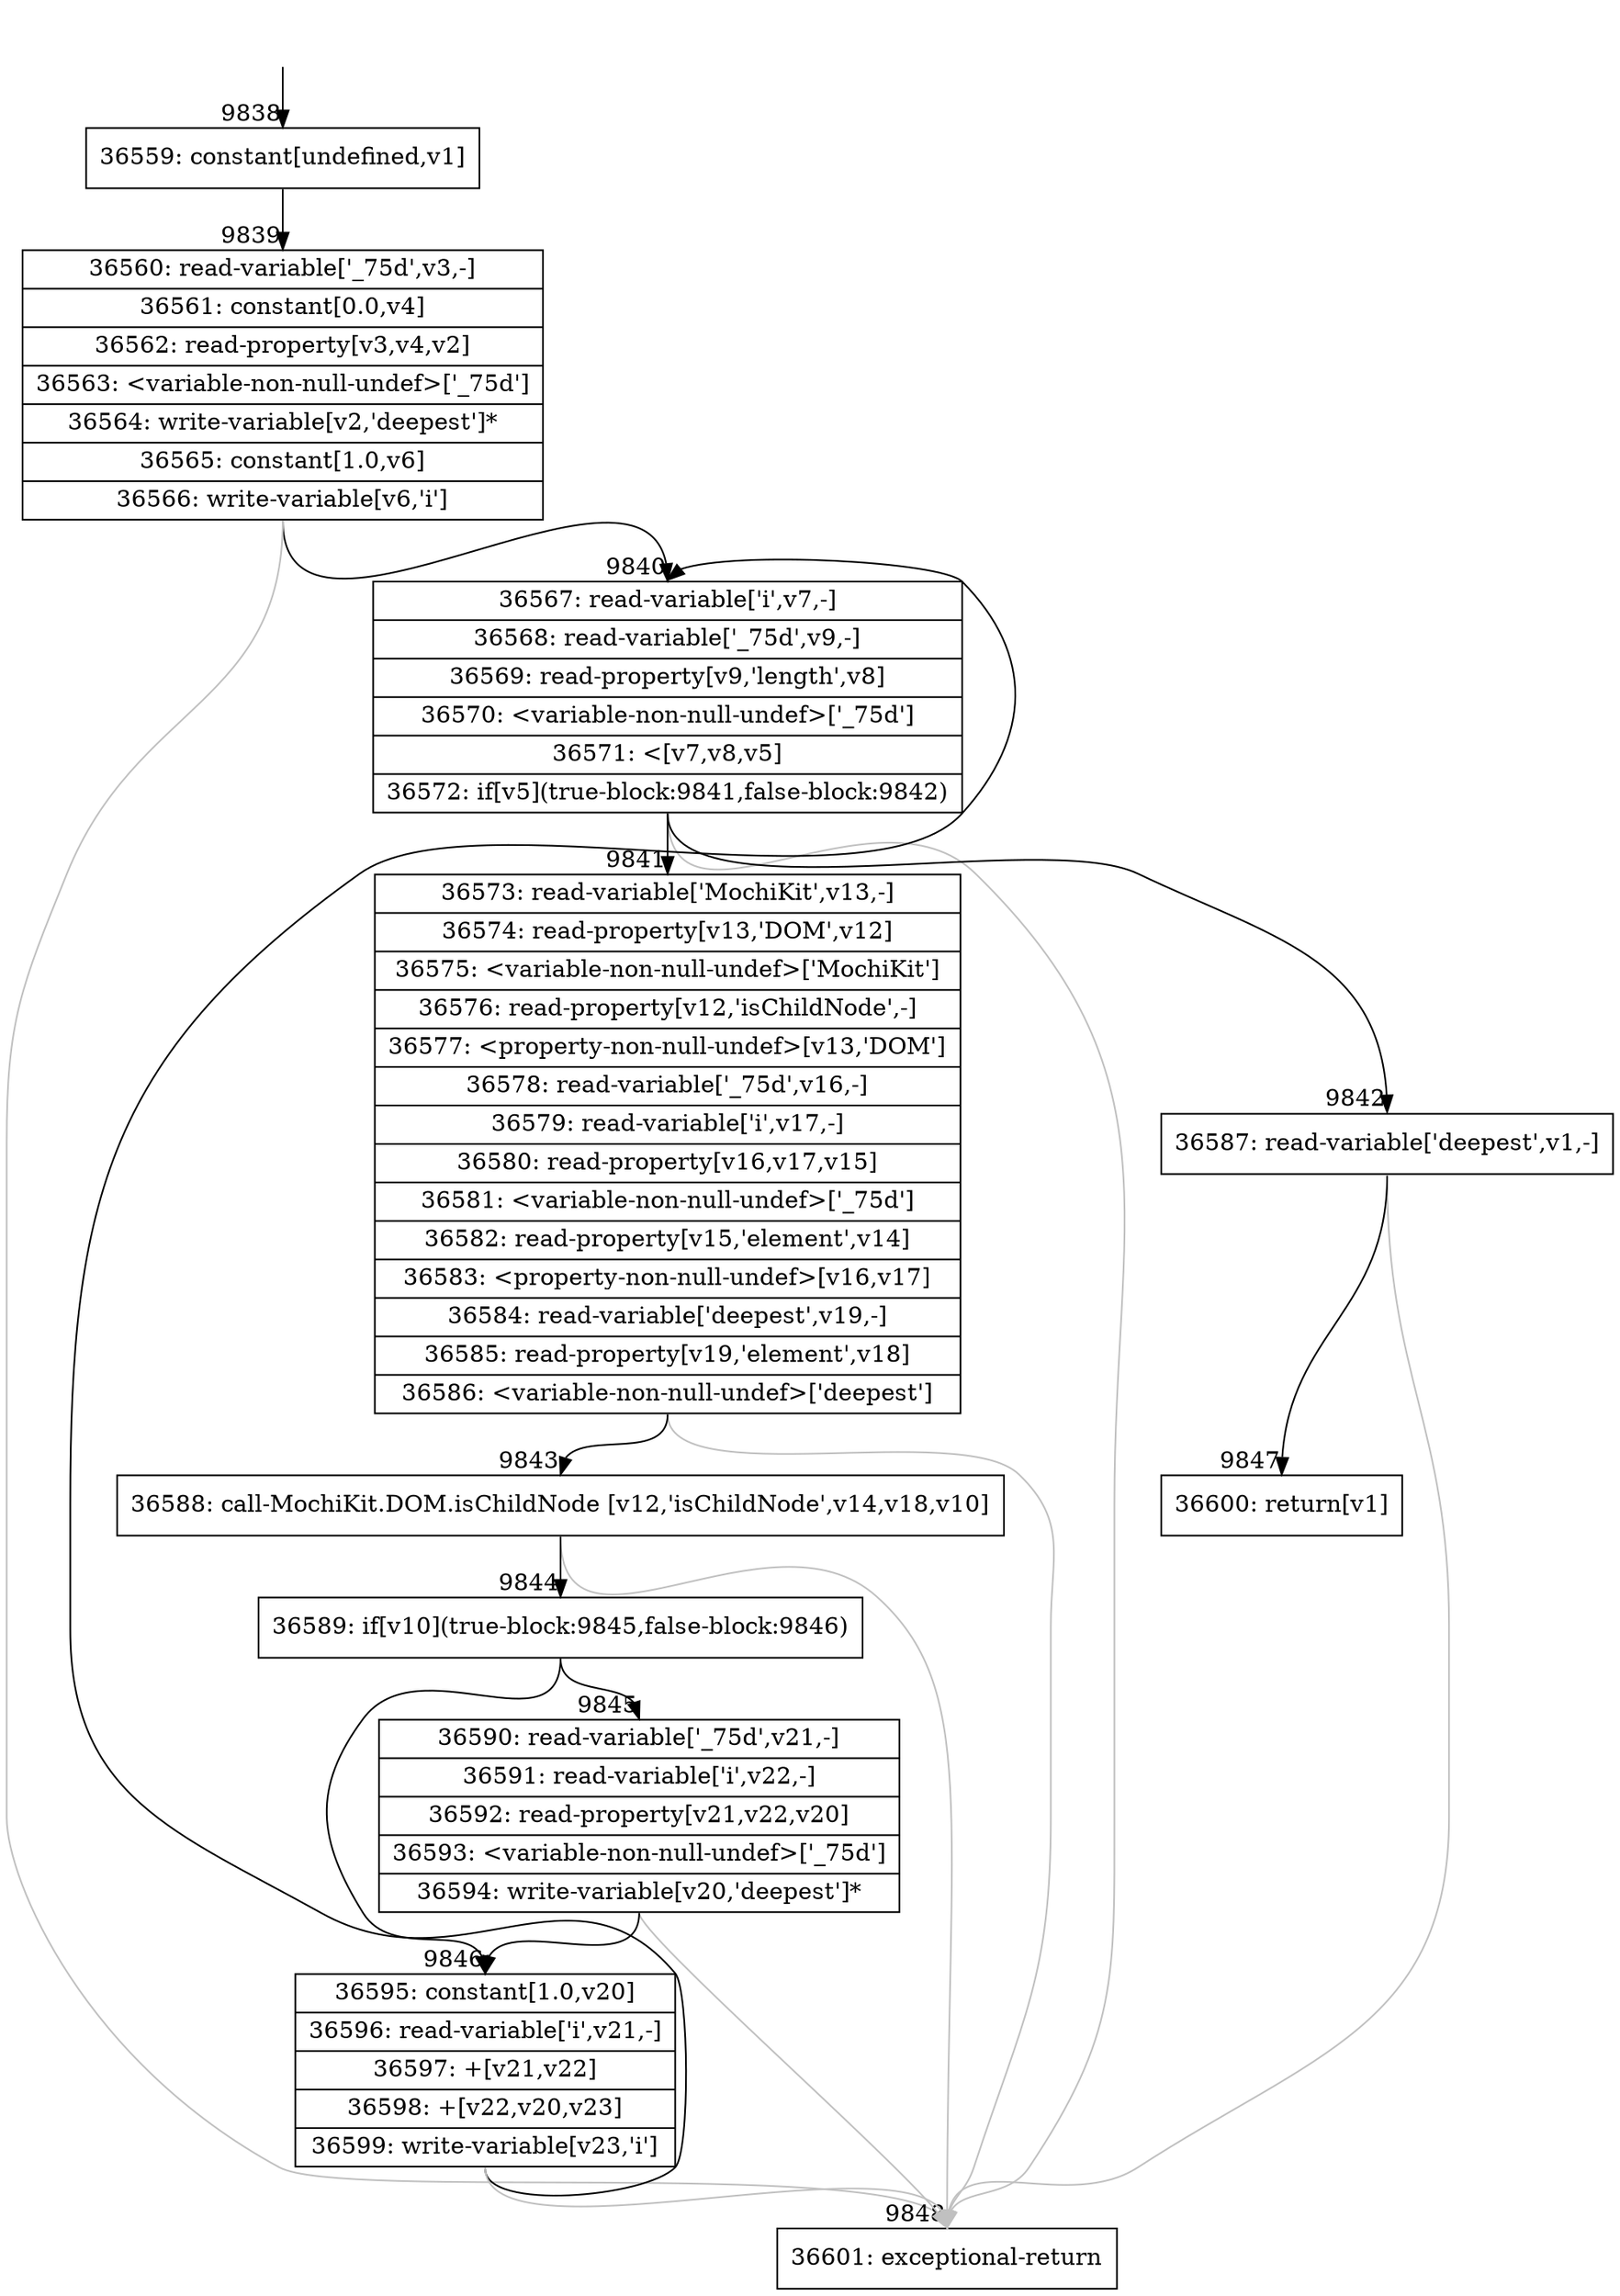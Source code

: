 digraph {
rankdir="TD"
BB_entry694[shape=none,label=""];
BB_entry694 -> BB9838 [tailport=s, headport=n, headlabel="    9838"]
BB9838 [shape=record label="{36559: constant[undefined,v1]}" ] 
BB9838 -> BB9839 [tailport=s, headport=n, headlabel="      9839"]
BB9839 [shape=record label="{36560: read-variable['_75d',v3,-]|36561: constant[0.0,v4]|36562: read-property[v3,v4,v2]|36563: \<variable-non-null-undef\>['_75d']|36564: write-variable[v2,'deepest']*|36565: constant[1.0,v6]|36566: write-variable[v6,'i']}" ] 
BB9839 -> BB9840 [tailport=s, headport=n, headlabel="      9840"]
BB9839 -> BB9848 [tailport=s, headport=n, color=gray, headlabel="      9848"]
BB9840 [shape=record label="{36567: read-variable['i',v7,-]|36568: read-variable['_75d',v9,-]|36569: read-property[v9,'length',v8]|36570: \<variable-non-null-undef\>['_75d']|36571: \<[v7,v8,v5]|36572: if[v5](true-block:9841,false-block:9842)}" ] 
BB9840 -> BB9841 [tailport=s, headport=n, headlabel="      9841"]
BB9840 -> BB9842 [tailport=s, headport=n, headlabel="      9842"]
BB9840 -> BB9848 [tailport=s, headport=n, color=gray]
BB9841 [shape=record label="{36573: read-variable['MochiKit',v13,-]|36574: read-property[v13,'DOM',v12]|36575: \<variable-non-null-undef\>['MochiKit']|36576: read-property[v12,'isChildNode',-]|36577: \<property-non-null-undef\>[v13,'DOM']|36578: read-variable['_75d',v16,-]|36579: read-variable['i',v17,-]|36580: read-property[v16,v17,v15]|36581: \<variable-non-null-undef\>['_75d']|36582: read-property[v15,'element',v14]|36583: \<property-non-null-undef\>[v16,v17]|36584: read-variable['deepest',v19,-]|36585: read-property[v19,'element',v18]|36586: \<variable-non-null-undef\>['deepest']}" ] 
BB9841 -> BB9843 [tailport=s, headport=n, headlabel="      9843"]
BB9841 -> BB9848 [tailport=s, headport=n, color=gray]
BB9842 [shape=record label="{36587: read-variable['deepest',v1,-]}" ] 
BB9842 -> BB9847 [tailport=s, headport=n, headlabel="      9847"]
BB9842 -> BB9848 [tailport=s, headport=n, color=gray]
BB9843 [shape=record label="{36588: call-MochiKit.DOM.isChildNode [v12,'isChildNode',v14,v18,v10]}" ] 
BB9843 -> BB9844 [tailport=s, headport=n, headlabel="      9844"]
BB9843 -> BB9848 [tailport=s, headport=n, color=gray]
BB9844 [shape=record label="{36589: if[v10](true-block:9845,false-block:9846)}" ] 
BB9844 -> BB9845 [tailport=s, headport=n, headlabel="      9845"]
BB9844 -> BB9846 [tailport=s, headport=n, headlabel="      9846"]
BB9845 [shape=record label="{36590: read-variable['_75d',v21,-]|36591: read-variable['i',v22,-]|36592: read-property[v21,v22,v20]|36593: \<variable-non-null-undef\>['_75d']|36594: write-variable[v20,'deepest']*}" ] 
BB9845 -> BB9846 [tailport=s, headport=n]
BB9845 -> BB9848 [tailport=s, headport=n, color=gray]
BB9846 [shape=record label="{36595: constant[1.0,v20]|36596: read-variable['i',v21,-]|36597: +[v21,v22]|36598: +[v22,v20,v23]|36599: write-variable[v23,'i']}" ] 
BB9846 -> BB9840 [tailport=s, headport=n]
BB9846 -> BB9848 [tailport=s, headport=n, color=gray]
BB9847 [shape=record label="{36600: return[v1]}" ] 
BB9848 [shape=record label="{36601: exceptional-return}" ] 
//#$~ 6943
}
